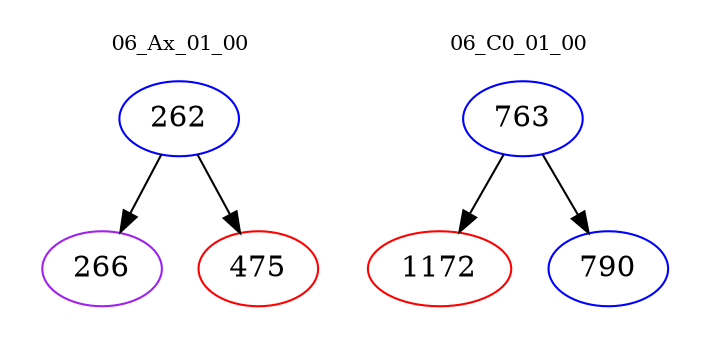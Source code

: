 digraph{
subgraph cluster_0 {
color = white
label = "06_Ax_01_00";
fontsize=10;
T0_262 [label="262", color="blue"]
T0_262 -> T0_266 [color="black"]
T0_266 [label="266", color="purple"]
T0_262 -> T0_475 [color="black"]
T0_475 [label="475", color="red"]
}
subgraph cluster_1 {
color = white
label = "06_C0_01_00";
fontsize=10;
T1_763 [label="763", color="blue"]
T1_763 -> T1_1172 [color="black"]
T1_1172 [label="1172", color="red"]
T1_763 -> T1_790 [color="black"]
T1_790 [label="790", color="blue"]
}
}
